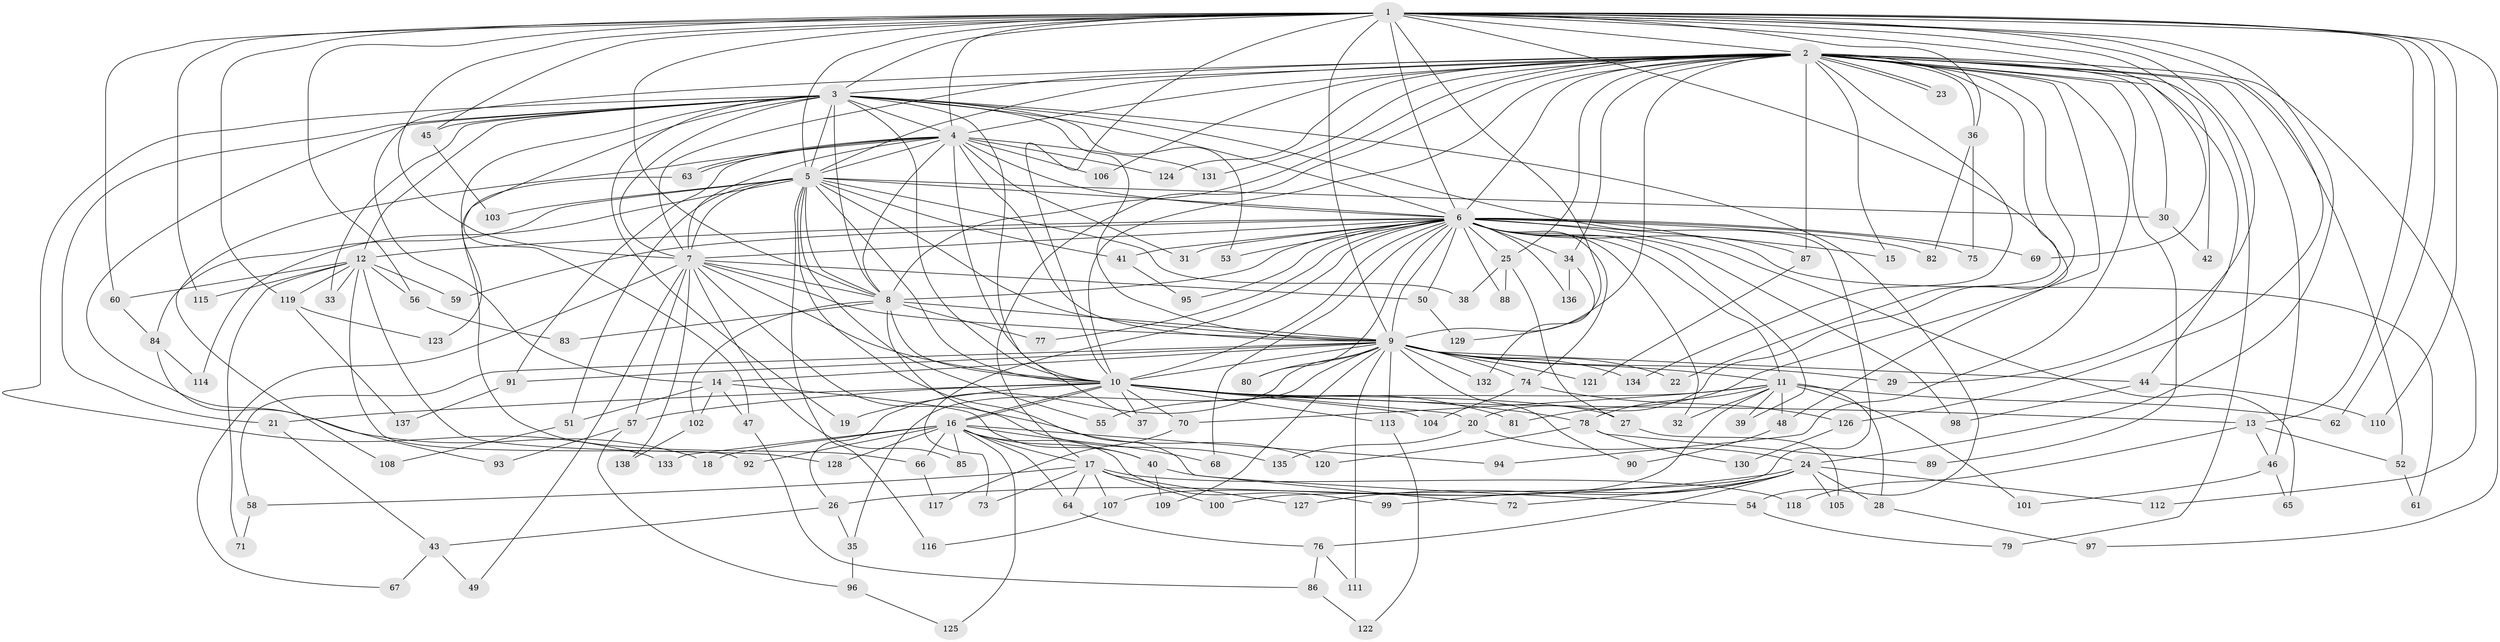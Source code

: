 // Generated by graph-tools (version 1.1) at 2025/01/03/09/25 03:01:29]
// undirected, 138 vertices, 301 edges
graph export_dot {
graph [start="1"]
  node [color=gray90,style=filled];
  1;
  2;
  3;
  4;
  5;
  6;
  7;
  8;
  9;
  10;
  11;
  12;
  13;
  14;
  15;
  16;
  17;
  18;
  19;
  20;
  21;
  22;
  23;
  24;
  25;
  26;
  27;
  28;
  29;
  30;
  31;
  32;
  33;
  34;
  35;
  36;
  37;
  38;
  39;
  40;
  41;
  42;
  43;
  44;
  45;
  46;
  47;
  48;
  49;
  50;
  51;
  52;
  53;
  54;
  55;
  56;
  57;
  58;
  59;
  60;
  61;
  62;
  63;
  64;
  65;
  66;
  67;
  68;
  69;
  70;
  71;
  72;
  73;
  74;
  75;
  76;
  77;
  78;
  79;
  80;
  81;
  82;
  83;
  84;
  85;
  86;
  87;
  88;
  89;
  90;
  91;
  92;
  93;
  94;
  95;
  96;
  97;
  98;
  99;
  100;
  101;
  102;
  103;
  104;
  105;
  106;
  107;
  108;
  109;
  110;
  111;
  112;
  113;
  114;
  115;
  116;
  117;
  118;
  119;
  120;
  121;
  122;
  123;
  124;
  125;
  126;
  127;
  128;
  129;
  130;
  131;
  132;
  133;
  134;
  135;
  136;
  137;
  138;
  1 -- 2;
  1 -- 3;
  1 -- 4;
  1 -- 5;
  1 -- 6;
  1 -- 7;
  1 -- 8;
  1 -- 9;
  1 -- 10;
  1 -- 13;
  1 -- 24;
  1 -- 29;
  1 -- 36;
  1 -- 42;
  1 -- 45;
  1 -- 48;
  1 -- 56;
  1 -- 60;
  1 -- 62;
  1 -- 69;
  1 -- 97;
  1 -- 110;
  1 -- 115;
  1 -- 119;
  1 -- 126;
  1 -- 129;
  2 -- 3;
  2 -- 4;
  2 -- 5;
  2 -- 6;
  2 -- 7;
  2 -- 8;
  2 -- 9;
  2 -- 10;
  2 -- 14;
  2 -- 15;
  2 -- 17;
  2 -- 20;
  2 -- 22;
  2 -- 23;
  2 -- 23;
  2 -- 25;
  2 -- 30;
  2 -- 34;
  2 -- 36;
  2 -- 44;
  2 -- 46;
  2 -- 52;
  2 -- 79;
  2 -- 81;
  2 -- 87;
  2 -- 89;
  2 -- 94;
  2 -- 106;
  2 -- 112;
  2 -- 124;
  2 -- 131;
  2 -- 134;
  3 -- 4;
  3 -- 5;
  3 -- 6;
  3 -- 7;
  3 -- 8;
  3 -- 9;
  3 -- 10;
  3 -- 12;
  3 -- 18;
  3 -- 19;
  3 -- 21;
  3 -- 33;
  3 -- 37;
  3 -- 45;
  3 -- 47;
  3 -- 53;
  3 -- 54;
  3 -- 66;
  3 -- 100;
  3 -- 133;
  4 -- 5;
  4 -- 6;
  4 -- 7;
  4 -- 8;
  4 -- 9;
  4 -- 10;
  4 -- 31;
  4 -- 63;
  4 -- 63;
  4 -- 91;
  4 -- 106;
  4 -- 108;
  4 -- 124;
  4 -- 131;
  5 -- 6;
  5 -- 7;
  5 -- 8;
  5 -- 9;
  5 -- 10;
  5 -- 30;
  5 -- 38;
  5 -- 41;
  5 -- 51;
  5 -- 55;
  5 -- 84;
  5 -- 103;
  5 -- 114;
  5 -- 116;
  5 -- 120;
  6 -- 7;
  6 -- 8;
  6 -- 9;
  6 -- 10;
  6 -- 11;
  6 -- 12;
  6 -- 15;
  6 -- 25;
  6 -- 31;
  6 -- 32;
  6 -- 34;
  6 -- 39;
  6 -- 41;
  6 -- 50;
  6 -- 53;
  6 -- 59;
  6 -- 61;
  6 -- 65;
  6 -- 68;
  6 -- 69;
  6 -- 73;
  6 -- 74;
  6 -- 75;
  6 -- 77;
  6 -- 80;
  6 -- 82;
  6 -- 87;
  6 -- 88;
  6 -- 95;
  6 -- 98;
  6 -- 136;
  7 -- 8;
  7 -- 9;
  7 -- 10;
  7 -- 49;
  7 -- 50;
  7 -- 57;
  7 -- 67;
  7 -- 85;
  7 -- 135;
  7 -- 138;
  8 -- 9;
  8 -- 10;
  8 -- 72;
  8 -- 77;
  8 -- 83;
  8 -- 102;
  9 -- 10;
  9 -- 11;
  9 -- 14;
  9 -- 22;
  9 -- 26;
  9 -- 29;
  9 -- 35;
  9 -- 44;
  9 -- 58;
  9 -- 74;
  9 -- 80;
  9 -- 90;
  9 -- 91;
  9 -- 109;
  9 -- 111;
  9 -- 113;
  9 -- 121;
  9 -- 132;
  9 -- 134;
  10 -- 13;
  10 -- 16;
  10 -- 16;
  10 -- 19;
  10 -- 20;
  10 -- 21;
  10 -- 27;
  10 -- 37;
  10 -- 57;
  10 -- 70;
  10 -- 78;
  10 -- 81;
  10 -- 104;
  10 -- 113;
  11 -- 28;
  11 -- 32;
  11 -- 39;
  11 -- 48;
  11 -- 55;
  11 -- 62;
  11 -- 70;
  11 -- 78;
  11 -- 101;
  11 -- 107;
  12 -- 33;
  12 -- 56;
  12 -- 59;
  12 -- 60;
  12 -- 71;
  12 -- 92;
  12 -- 115;
  12 -- 119;
  12 -- 128;
  13 -- 46;
  13 -- 52;
  13 -- 118;
  14 -- 40;
  14 -- 47;
  14 -- 51;
  14 -- 102;
  16 -- 17;
  16 -- 18;
  16 -- 40;
  16 -- 64;
  16 -- 66;
  16 -- 68;
  16 -- 85;
  16 -- 92;
  16 -- 94;
  16 -- 99;
  16 -- 125;
  16 -- 128;
  16 -- 133;
  17 -- 58;
  17 -- 64;
  17 -- 73;
  17 -- 100;
  17 -- 107;
  17 -- 118;
  17 -- 127;
  20 -- 24;
  20 -- 135;
  21 -- 43;
  24 -- 26;
  24 -- 28;
  24 -- 72;
  24 -- 76;
  24 -- 99;
  24 -- 105;
  24 -- 112;
  24 -- 127;
  25 -- 27;
  25 -- 38;
  25 -- 88;
  26 -- 35;
  26 -- 43;
  27 -- 105;
  28 -- 97;
  30 -- 42;
  34 -- 132;
  34 -- 136;
  35 -- 96;
  36 -- 75;
  36 -- 82;
  40 -- 54;
  40 -- 109;
  41 -- 95;
  43 -- 49;
  43 -- 67;
  44 -- 98;
  44 -- 110;
  45 -- 103;
  46 -- 65;
  46 -- 101;
  47 -- 86;
  48 -- 90;
  50 -- 129;
  51 -- 108;
  52 -- 61;
  54 -- 79;
  56 -- 83;
  57 -- 93;
  57 -- 96;
  58 -- 71;
  60 -- 84;
  63 -- 123;
  64 -- 76;
  66 -- 117;
  70 -- 117;
  74 -- 104;
  74 -- 126;
  76 -- 86;
  76 -- 111;
  78 -- 89;
  78 -- 120;
  78 -- 130;
  84 -- 93;
  84 -- 114;
  86 -- 122;
  87 -- 121;
  91 -- 137;
  96 -- 125;
  102 -- 138;
  107 -- 116;
  113 -- 122;
  119 -- 123;
  119 -- 137;
  126 -- 130;
}
